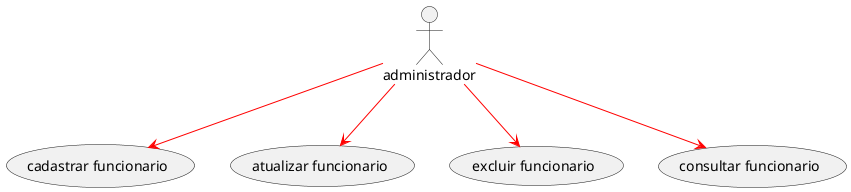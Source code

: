 @startuml administrador

actor administrador

' CRUD funcionario
administrador --> (cadastrar funcionario) #Red
administrador --> (atualizar funcionario) #Red
administrador --> (excluir funcionario) #Red
administrador --> (consultar funcionario) #Red

@enduml